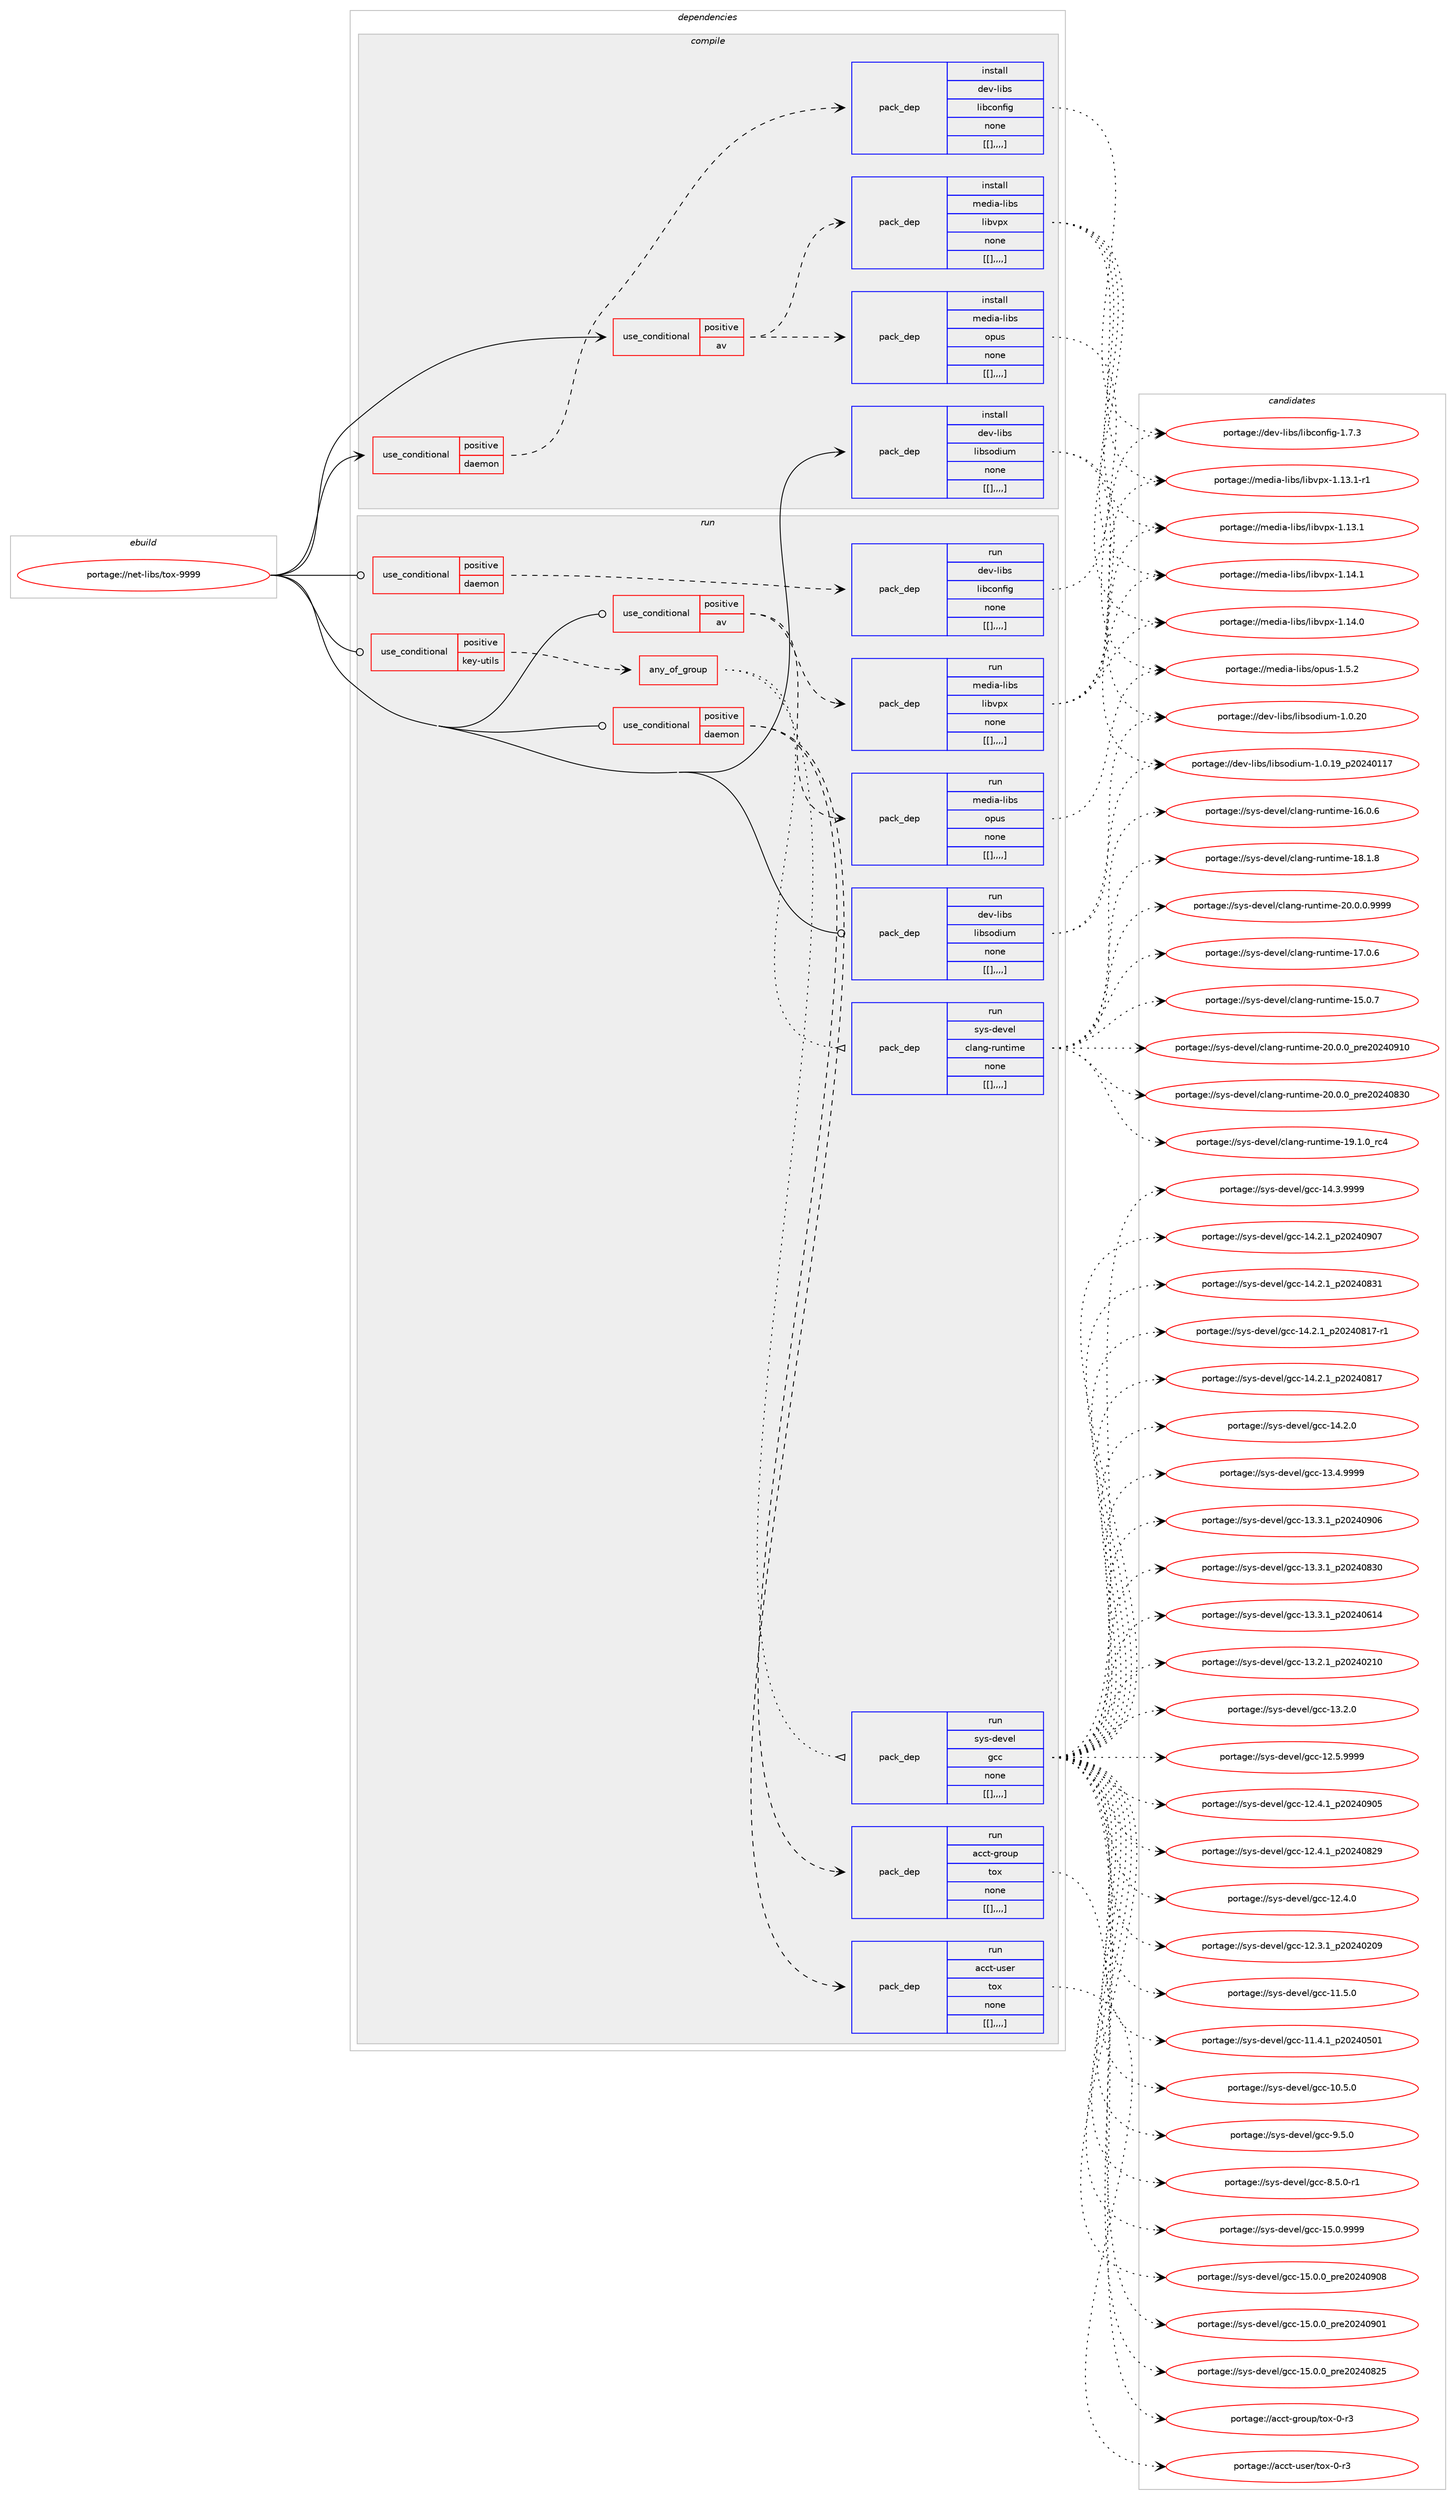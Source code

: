 digraph prolog {

# *************
# Graph options
# *************

newrank=true;
concentrate=true;
compound=true;
graph [rankdir=LR,fontname=Helvetica,fontsize=10,ranksep=1.5];#, ranksep=2.5, nodesep=0.2];
edge  [arrowhead=vee];
node  [fontname=Helvetica,fontsize=10];

# **********
# The ebuild
# **********

subgraph cluster_leftcol {
color=gray;
label=<<i>ebuild</i>>;
id [label="portage://net-libs/tox-9999", color=red, width=4, href="../net-libs/tox-9999.svg"];
}

# ****************
# The dependencies
# ****************

subgraph cluster_midcol {
color=gray;
label=<<i>dependencies</i>>;
subgraph cluster_compile {
fillcolor="#eeeeee";
style=filled;
label=<<i>compile</i>>;
subgraph cond99306 {
dependency380607 [label=<<TABLE BORDER="0" CELLBORDER="1" CELLSPACING="0" CELLPADDING="4"><TR><TD ROWSPAN="3" CELLPADDING="10">use_conditional</TD></TR><TR><TD>positive</TD></TR><TR><TD>av</TD></TR></TABLE>>, shape=none, color=red];
subgraph pack278479 {
dependency380608 [label=<<TABLE BORDER="0" CELLBORDER="1" CELLSPACING="0" CELLPADDING="4" WIDTH="220"><TR><TD ROWSPAN="6" CELLPADDING="30">pack_dep</TD></TR><TR><TD WIDTH="110">install</TD></TR><TR><TD>media-libs</TD></TR><TR><TD>libvpx</TD></TR><TR><TD>none</TD></TR><TR><TD>[[],,,,]</TD></TR></TABLE>>, shape=none, color=blue];
}
dependency380607:e -> dependency380608:w [weight=20,style="dashed",arrowhead="vee"];
subgraph pack278480 {
dependency380609 [label=<<TABLE BORDER="0" CELLBORDER="1" CELLSPACING="0" CELLPADDING="4" WIDTH="220"><TR><TD ROWSPAN="6" CELLPADDING="30">pack_dep</TD></TR><TR><TD WIDTH="110">install</TD></TR><TR><TD>media-libs</TD></TR><TR><TD>opus</TD></TR><TR><TD>none</TD></TR><TR><TD>[[],,,,]</TD></TR></TABLE>>, shape=none, color=blue];
}
dependency380607:e -> dependency380609:w [weight=20,style="dashed",arrowhead="vee"];
}
id:e -> dependency380607:w [weight=20,style="solid",arrowhead="vee"];
subgraph cond99307 {
dependency380610 [label=<<TABLE BORDER="0" CELLBORDER="1" CELLSPACING="0" CELLPADDING="4"><TR><TD ROWSPAN="3" CELLPADDING="10">use_conditional</TD></TR><TR><TD>positive</TD></TR><TR><TD>daemon</TD></TR></TABLE>>, shape=none, color=red];
subgraph pack278481 {
dependency380611 [label=<<TABLE BORDER="0" CELLBORDER="1" CELLSPACING="0" CELLPADDING="4" WIDTH="220"><TR><TD ROWSPAN="6" CELLPADDING="30">pack_dep</TD></TR><TR><TD WIDTH="110">install</TD></TR><TR><TD>dev-libs</TD></TR><TR><TD>libconfig</TD></TR><TR><TD>none</TD></TR><TR><TD>[[],,,,]</TD></TR></TABLE>>, shape=none, color=blue];
}
dependency380610:e -> dependency380611:w [weight=20,style="dashed",arrowhead="vee"];
}
id:e -> dependency380610:w [weight=20,style="solid",arrowhead="vee"];
subgraph pack278482 {
dependency380612 [label=<<TABLE BORDER="0" CELLBORDER="1" CELLSPACING="0" CELLPADDING="4" WIDTH="220"><TR><TD ROWSPAN="6" CELLPADDING="30">pack_dep</TD></TR><TR><TD WIDTH="110">install</TD></TR><TR><TD>dev-libs</TD></TR><TR><TD>libsodium</TD></TR><TR><TD>none</TD></TR><TR><TD>[[],,,,]</TD></TR></TABLE>>, shape=none, color=blue];
}
id:e -> dependency380612:w [weight=20,style="solid",arrowhead="vee"];
}
subgraph cluster_compileandrun {
fillcolor="#eeeeee";
style=filled;
label=<<i>compile and run</i>>;
}
subgraph cluster_run {
fillcolor="#eeeeee";
style=filled;
label=<<i>run</i>>;
subgraph cond99308 {
dependency380613 [label=<<TABLE BORDER="0" CELLBORDER="1" CELLSPACING="0" CELLPADDING="4"><TR><TD ROWSPAN="3" CELLPADDING="10">use_conditional</TD></TR><TR><TD>positive</TD></TR><TR><TD>av</TD></TR></TABLE>>, shape=none, color=red];
subgraph pack278483 {
dependency380614 [label=<<TABLE BORDER="0" CELLBORDER="1" CELLSPACING="0" CELLPADDING="4" WIDTH="220"><TR><TD ROWSPAN="6" CELLPADDING="30">pack_dep</TD></TR><TR><TD WIDTH="110">run</TD></TR><TR><TD>media-libs</TD></TR><TR><TD>libvpx</TD></TR><TR><TD>none</TD></TR><TR><TD>[[],,,,]</TD></TR></TABLE>>, shape=none, color=blue];
}
dependency380613:e -> dependency380614:w [weight=20,style="dashed",arrowhead="vee"];
subgraph pack278484 {
dependency380615 [label=<<TABLE BORDER="0" CELLBORDER="1" CELLSPACING="0" CELLPADDING="4" WIDTH="220"><TR><TD ROWSPAN="6" CELLPADDING="30">pack_dep</TD></TR><TR><TD WIDTH="110">run</TD></TR><TR><TD>media-libs</TD></TR><TR><TD>opus</TD></TR><TR><TD>none</TD></TR><TR><TD>[[],,,,]</TD></TR></TABLE>>, shape=none, color=blue];
}
dependency380613:e -> dependency380615:w [weight=20,style="dashed",arrowhead="vee"];
}
id:e -> dependency380613:w [weight=20,style="solid",arrowhead="odot"];
subgraph cond99309 {
dependency380616 [label=<<TABLE BORDER="0" CELLBORDER="1" CELLSPACING="0" CELLPADDING="4"><TR><TD ROWSPAN="3" CELLPADDING="10">use_conditional</TD></TR><TR><TD>positive</TD></TR><TR><TD>daemon</TD></TR></TABLE>>, shape=none, color=red];
subgraph pack278485 {
dependency380617 [label=<<TABLE BORDER="0" CELLBORDER="1" CELLSPACING="0" CELLPADDING="4" WIDTH="220"><TR><TD ROWSPAN="6" CELLPADDING="30">pack_dep</TD></TR><TR><TD WIDTH="110">run</TD></TR><TR><TD>acct-group</TD></TR><TR><TD>tox</TD></TR><TR><TD>none</TD></TR><TR><TD>[[],,,,]</TD></TR></TABLE>>, shape=none, color=blue];
}
dependency380616:e -> dependency380617:w [weight=20,style="dashed",arrowhead="vee"];
subgraph pack278486 {
dependency380618 [label=<<TABLE BORDER="0" CELLBORDER="1" CELLSPACING="0" CELLPADDING="4" WIDTH="220"><TR><TD ROWSPAN="6" CELLPADDING="30">pack_dep</TD></TR><TR><TD WIDTH="110">run</TD></TR><TR><TD>acct-user</TD></TR><TR><TD>tox</TD></TR><TR><TD>none</TD></TR><TR><TD>[[],,,,]</TD></TR></TABLE>>, shape=none, color=blue];
}
dependency380616:e -> dependency380618:w [weight=20,style="dashed",arrowhead="vee"];
}
id:e -> dependency380616:w [weight=20,style="solid",arrowhead="odot"];
subgraph cond99310 {
dependency380619 [label=<<TABLE BORDER="0" CELLBORDER="1" CELLSPACING="0" CELLPADDING="4"><TR><TD ROWSPAN="3" CELLPADDING="10">use_conditional</TD></TR><TR><TD>positive</TD></TR><TR><TD>daemon</TD></TR></TABLE>>, shape=none, color=red];
subgraph pack278487 {
dependency380620 [label=<<TABLE BORDER="0" CELLBORDER="1" CELLSPACING="0" CELLPADDING="4" WIDTH="220"><TR><TD ROWSPAN="6" CELLPADDING="30">pack_dep</TD></TR><TR><TD WIDTH="110">run</TD></TR><TR><TD>dev-libs</TD></TR><TR><TD>libconfig</TD></TR><TR><TD>none</TD></TR><TR><TD>[[],,,,]</TD></TR></TABLE>>, shape=none, color=blue];
}
dependency380619:e -> dependency380620:w [weight=20,style="dashed",arrowhead="vee"];
}
id:e -> dependency380619:w [weight=20,style="solid",arrowhead="odot"];
subgraph cond99311 {
dependency380621 [label=<<TABLE BORDER="0" CELLBORDER="1" CELLSPACING="0" CELLPADDING="4"><TR><TD ROWSPAN="3" CELLPADDING="10">use_conditional</TD></TR><TR><TD>positive</TD></TR><TR><TD>key-utils</TD></TR></TABLE>>, shape=none, color=red];
subgraph any2637 {
dependency380622 [label=<<TABLE BORDER="0" CELLBORDER="1" CELLSPACING="0" CELLPADDING="4"><TR><TD CELLPADDING="10">any_of_group</TD></TR></TABLE>>, shape=none, color=red];subgraph pack278488 {
dependency380623 [label=<<TABLE BORDER="0" CELLBORDER="1" CELLSPACING="0" CELLPADDING="4" WIDTH="220"><TR><TD ROWSPAN="6" CELLPADDING="30">pack_dep</TD></TR><TR><TD WIDTH="110">run</TD></TR><TR><TD>sys-devel</TD></TR><TR><TD>gcc</TD></TR><TR><TD>none</TD></TR><TR><TD>[[],,,,]</TD></TR></TABLE>>, shape=none, color=blue];
}
dependency380622:e -> dependency380623:w [weight=20,style="dotted",arrowhead="oinv"];
subgraph pack278489 {
dependency380624 [label=<<TABLE BORDER="0" CELLBORDER="1" CELLSPACING="0" CELLPADDING="4" WIDTH="220"><TR><TD ROWSPAN="6" CELLPADDING="30">pack_dep</TD></TR><TR><TD WIDTH="110">run</TD></TR><TR><TD>sys-devel</TD></TR><TR><TD>clang-runtime</TD></TR><TR><TD>none</TD></TR><TR><TD>[[],,,,]</TD></TR></TABLE>>, shape=none, color=blue];
}
dependency380622:e -> dependency380624:w [weight=20,style="dotted",arrowhead="oinv"];
}
dependency380621:e -> dependency380622:w [weight=20,style="dashed",arrowhead="vee"];
}
id:e -> dependency380621:w [weight=20,style="solid",arrowhead="odot"];
subgraph pack278490 {
dependency380625 [label=<<TABLE BORDER="0" CELLBORDER="1" CELLSPACING="0" CELLPADDING="4" WIDTH="220"><TR><TD ROWSPAN="6" CELLPADDING="30">pack_dep</TD></TR><TR><TD WIDTH="110">run</TD></TR><TR><TD>dev-libs</TD></TR><TR><TD>libsodium</TD></TR><TR><TD>none</TD></TR><TR><TD>[[],,,,]</TD></TR></TABLE>>, shape=none, color=blue];
}
id:e -> dependency380625:w [weight=20,style="solid",arrowhead="odot"];
}
}

# **************
# The candidates
# **************

subgraph cluster_choices {
rank=same;
color=gray;
label=<<i>candidates</i>>;

subgraph choice278479 {
color=black;
nodesep=1;
choice109101100105974510810598115471081059811811212045494649524649 [label="portage://media-libs/libvpx-1.14.1", color=red, width=4,href="../media-libs/libvpx-1.14.1.svg"];
choice109101100105974510810598115471081059811811212045494649524648 [label="portage://media-libs/libvpx-1.14.0", color=red, width=4,href="../media-libs/libvpx-1.14.0.svg"];
choice1091011001059745108105981154710810598118112120454946495146494511449 [label="portage://media-libs/libvpx-1.13.1-r1", color=red, width=4,href="../media-libs/libvpx-1.13.1-r1.svg"];
choice109101100105974510810598115471081059811811212045494649514649 [label="portage://media-libs/libvpx-1.13.1", color=red, width=4,href="../media-libs/libvpx-1.13.1.svg"];
dependency380608:e -> choice109101100105974510810598115471081059811811212045494649524649:w [style=dotted,weight="100"];
dependency380608:e -> choice109101100105974510810598115471081059811811212045494649524648:w [style=dotted,weight="100"];
dependency380608:e -> choice1091011001059745108105981154710810598118112120454946495146494511449:w [style=dotted,weight="100"];
dependency380608:e -> choice109101100105974510810598115471081059811811212045494649514649:w [style=dotted,weight="100"];
}
subgraph choice278480 {
color=black;
nodesep=1;
choice10910110010597451081059811547111112117115454946534650 [label="portage://media-libs/opus-1.5.2", color=red, width=4,href="../media-libs/opus-1.5.2.svg"];
dependency380609:e -> choice10910110010597451081059811547111112117115454946534650:w [style=dotted,weight="100"];
}
subgraph choice278481 {
color=black;
nodesep=1;
choice1001011184510810598115471081059899111110102105103454946554651 [label="portage://dev-libs/libconfig-1.7.3", color=red, width=4,href="../dev-libs/libconfig-1.7.3.svg"];
dependency380611:e -> choice1001011184510810598115471081059899111110102105103454946554651:w [style=dotted,weight="100"];
}
subgraph choice278482 {
color=black;
nodesep=1;
choice1001011184510810598115471081059811511110010511710945494648465048 [label="portage://dev-libs/libsodium-1.0.20", color=red, width=4,href="../dev-libs/libsodium-1.0.20.svg"];
choice1001011184510810598115471081059811511110010511710945494648464957951125048505248494955 [label="portage://dev-libs/libsodium-1.0.19_p20240117", color=red, width=4,href="../dev-libs/libsodium-1.0.19_p20240117.svg"];
dependency380612:e -> choice1001011184510810598115471081059811511110010511710945494648465048:w [style=dotted,weight="100"];
dependency380612:e -> choice1001011184510810598115471081059811511110010511710945494648464957951125048505248494955:w [style=dotted,weight="100"];
}
subgraph choice278483 {
color=black;
nodesep=1;
choice109101100105974510810598115471081059811811212045494649524649 [label="portage://media-libs/libvpx-1.14.1", color=red, width=4,href="../media-libs/libvpx-1.14.1.svg"];
choice109101100105974510810598115471081059811811212045494649524648 [label="portage://media-libs/libvpx-1.14.0", color=red, width=4,href="../media-libs/libvpx-1.14.0.svg"];
choice1091011001059745108105981154710810598118112120454946495146494511449 [label="portage://media-libs/libvpx-1.13.1-r1", color=red, width=4,href="../media-libs/libvpx-1.13.1-r1.svg"];
choice109101100105974510810598115471081059811811212045494649514649 [label="portage://media-libs/libvpx-1.13.1", color=red, width=4,href="../media-libs/libvpx-1.13.1.svg"];
dependency380614:e -> choice109101100105974510810598115471081059811811212045494649524649:w [style=dotted,weight="100"];
dependency380614:e -> choice109101100105974510810598115471081059811811212045494649524648:w [style=dotted,weight="100"];
dependency380614:e -> choice1091011001059745108105981154710810598118112120454946495146494511449:w [style=dotted,weight="100"];
dependency380614:e -> choice109101100105974510810598115471081059811811212045494649514649:w [style=dotted,weight="100"];
}
subgraph choice278484 {
color=black;
nodesep=1;
choice10910110010597451081059811547111112117115454946534650 [label="portage://media-libs/opus-1.5.2", color=red, width=4,href="../media-libs/opus-1.5.2.svg"];
dependency380615:e -> choice10910110010597451081059811547111112117115454946534650:w [style=dotted,weight="100"];
}
subgraph choice278485 {
color=black;
nodesep=1;
choice979999116451031141111171124711611112045484511451 [label="portage://acct-group/tox-0-r3", color=red, width=4,href="../acct-group/tox-0-r3.svg"];
dependency380617:e -> choice979999116451031141111171124711611112045484511451:w [style=dotted,weight="100"];
}
subgraph choice278486 {
color=black;
nodesep=1;
choice979999116451171151011144711611112045484511451 [label="portage://acct-user/tox-0-r3", color=red, width=4,href="../acct-user/tox-0-r3.svg"];
dependency380618:e -> choice979999116451171151011144711611112045484511451:w [style=dotted,weight="100"];
}
subgraph choice278487 {
color=black;
nodesep=1;
choice1001011184510810598115471081059899111110102105103454946554651 [label="portage://dev-libs/libconfig-1.7.3", color=red, width=4,href="../dev-libs/libconfig-1.7.3.svg"];
dependency380620:e -> choice1001011184510810598115471081059899111110102105103454946554651:w [style=dotted,weight="100"];
}
subgraph choice278488 {
color=black;
nodesep=1;
choice1151211154510010111810110847103999945495346484657575757 [label="portage://sys-devel/gcc-15.0.9999", color=red, width=4,href="../sys-devel/gcc-15.0.9999.svg"];
choice1151211154510010111810110847103999945495346484648951121141015048505248574856 [label="portage://sys-devel/gcc-15.0.0_pre20240908", color=red, width=4,href="../sys-devel/gcc-15.0.0_pre20240908.svg"];
choice1151211154510010111810110847103999945495346484648951121141015048505248574849 [label="portage://sys-devel/gcc-15.0.0_pre20240901", color=red, width=4,href="../sys-devel/gcc-15.0.0_pre20240901.svg"];
choice1151211154510010111810110847103999945495346484648951121141015048505248565053 [label="portage://sys-devel/gcc-15.0.0_pre20240825", color=red, width=4,href="../sys-devel/gcc-15.0.0_pre20240825.svg"];
choice1151211154510010111810110847103999945495246514657575757 [label="portage://sys-devel/gcc-14.3.9999", color=red, width=4,href="../sys-devel/gcc-14.3.9999.svg"];
choice1151211154510010111810110847103999945495246504649951125048505248574855 [label="portage://sys-devel/gcc-14.2.1_p20240907", color=red, width=4,href="../sys-devel/gcc-14.2.1_p20240907.svg"];
choice1151211154510010111810110847103999945495246504649951125048505248565149 [label="portage://sys-devel/gcc-14.2.1_p20240831", color=red, width=4,href="../sys-devel/gcc-14.2.1_p20240831.svg"];
choice11512111545100101118101108471039999454952465046499511250485052485649554511449 [label="portage://sys-devel/gcc-14.2.1_p20240817-r1", color=red, width=4,href="../sys-devel/gcc-14.2.1_p20240817-r1.svg"];
choice1151211154510010111810110847103999945495246504649951125048505248564955 [label="portage://sys-devel/gcc-14.2.1_p20240817", color=red, width=4,href="../sys-devel/gcc-14.2.1_p20240817.svg"];
choice1151211154510010111810110847103999945495246504648 [label="portage://sys-devel/gcc-14.2.0", color=red, width=4,href="../sys-devel/gcc-14.2.0.svg"];
choice1151211154510010111810110847103999945495146524657575757 [label="portage://sys-devel/gcc-13.4.9999", color=red, width=4,href="../sys-devel/gcc-13.4.9999.svg"];
choice1151211154510010111810110847103999945495146514649951125048505248574854 [label="portage://sys-devel/gcc-13.3.1_p20240906", color=red, width=4,href="../sys-devel/gcc-13.3.1_p20240906.svg"];
choice1151211154510010111810110847103999945495146514649951125048505248565148 [label="portage://sys-devel/gcc-13.3.1_p20240830", color=red, width=4,href="../sys-devel/gcc-13.3.1_p20240830.svg"];
choice1151211154510010111810110847103999945495146514649951125048505248544952 [label="portage://sys-devel/gcc-13.3.1_p20240614", color=red, width=4,href="../sys-devel/gcc-13.3.1_p20240614.svg"];
choice1151211154510010111810110847103999945495146504649951125048505248504948 [label="portage://sys-devel/gcc-13.2.1_p20240210", color=red, width=4,href="../sys-devel/gcc-13.2.1_p20240210.svg"];
choice1151211154510010111810110847103999945495146504648 [label="portage://sys-devel/gcc-13.2.0", color=red, width=4,href="../sys-devel/gcc-13.2.0.svg"];
choice1151211154510010111810110847103999945495046534657575757 [label="portage://sys-devel/gcc-12.5.9999", color=red, width=4,href="../sys-devel/gcc-12.5.9999.svg"];
choice1151211154510010111810110847103999945495046524649951125048505248574853 [label="portage://sys-devel/gcc-12.4.1_p20240905", color=red, width=4,href="../sys-devel/gcc-12.4.1_p20240905.svg"];
choice1151211154510010111810110847103999945495046524649951125048505248565057 [label="portage://sys-devel/gcc-12.4.1_p20240829", color=red, width=4,href="../sys-devel/gcc-12.4.1_p20240829.svg"];
choice1151211154510010111810110847103999945495046524648 [label="portage://sys-devel/gcc-12.4.0", color=red, width=4,href="../sys-devel/gcc-12.4.0.svg"];
choice1151211154510010111810110847103999945495046514649951125048505248504857 [label="portage://sys-devel/gcc-12.3.1_p20240209", color=red, width=4,href="../sys-devel/gcc-12.3.1_p20240209.svg"];
choice1151211154510010111810110847103999945494946534648 [label="portage://sys-devel/gcc-11.5.0", color=red, width=4,href="../sys-devel/gcc-11.5.0.svg"];
choice1151211154510010111810110847103999945494946524649951125048505248534849 [label="portage://sys-devel/gcc-11.4.1_p20240501", color=red, width=4,href="../sys-devel/gcc-11.4.1_p20240501.svg"];
choice1151211154510010111810110847103999945494846534648 [label="portage://sys-devel/gcc-10.5.0", color=red, width=4,href="../sys-devel/gcc-10.5.0.svg"];
choice11512111545100101118101108471039999455746534648 [label="portage://sys-devel/gcc-9.5.0", color=red, width=4,href="../sys-devel/gcc-9.5.0.svg"];
choice115121115451001011181011084710399994556465346484511449 [label="portage://sys-devel/gcc-8.5.0-r1", color=red, width=4,href="../sys-devel/gcc-8.5.0-r1.svg"];
dependency380623:e -> choice1151211154510010111810110847103999945495346484657575757:w [style=dotted,weight="100"];
dependency380623:e -> choice1151211154510010111810110847103999945495346484648951121141015048505248574856:w [style=dotted,weight="100"];
dependency380623:e -> choice1151211154510010111810110847103999945495346484648951121141015048505248574849:w [style=dotted,weight="100"];
dependency380623:e -> choice1151211154510010111810110847103999945495346484648951121141015048505248565053:w [style=dotted,weight="100"];
dependency380623:e -> choice1151211154510010111810110847103999945495246514657575757:w [style=dotted,weight="100"];
dependency380623:e -> choice1151211154510010111810110847103999945495246504649951125048505248574855:w [style=dotted,weight="100"];
dependency380623:e -> choice1151211154510010111810110847103999945495246504649951125048505248565149:w [style=dotted,weight="100"];
dependency380623:e -> choice11512111545100101118101108471039999454952465046499511250485052485649554511449:w [style=dotted,weight="100"];
dependency380623:e -> choice1151211154510010111810110847103999945495246504649951125048505248564955:w [style=dotted,weight="100"];
dependency380623:e -> choice1151211154510010111810110847103999945495246504648:w [style=dotted,weight="100"];
dependency380623:e -> choice1151211154510010111810110847103999945495146524657575757:w [style=dotted,weight="100"];
dependency380623:e -> choice1151211154510010111810110847103999945495146514649951125048505248574854:w [style=dotted,weight="100"];
dependency380623:e -> choice1151211154510010111810110847103999945495146514649951125048505248565148:w [style=dotted,weight="100"];
dependency380623:e -> choice1151211154510010111810110847103999945495146514649951125048505248544952:w [style=dotted,weight="100"];
dependency380623:e -> choice1151211154510010111810110847103999945495146504649951125048505248504948:w [style=dotted,weight="100"];
dependency380623:e -> choice1151211154510010111810110847103999945495146504648:w [style=dotted,weight="100"];
dependency380623:e -> choice1151211154510010111810110847103999945495046534657575757:w [style=dotted,weight="100"];
dependency380623:e -> choice1151211154510010111810110847103999945495046524649951125048505248574853:w [style=dotted,weight="100"];
dependency380623:e -> choice1151211154510010111810110847103999945495046524649951125048505248565057:w [style=dotted,weight="100"];
dependency380623:e -> choice1151211154510010111810110847103999945495046524648:w [style=dotted,weight="100"];
dependency380623:e -> choice1151211154510010111810110847103999945495046514649951125048505248504857:w [style=dotted,weight="100"];
dependency380623:e -> choice1151211154510010111810110847103999945494946534648:w [style=dotted,weight="100"];
dependency380623:e -> choice1151211154510010111810110847103999945494946524649951125048505248534849:w [style=dotted,weight="100"];
dependency380623:e -> choice1151211154510010111810110847103999945494846534648:w [style=dotted,weight="100"];
dependency380623:e -> choice11512111545100101118101108471039999455746534648:w [style=dotted,weight="100"];
dependency380623:e -> choice115121115451001011181011084710399994556465346484511449:w [style=dotted,weight="100"];
}
subgraph choice278489 {
color=black;
nodesep=1;
choice1151211154510010111810110847991089711010345114117110116105109101455048464846484657575757 [label="portage://sys-devel/clang-runtime-20.0.0.9999", color=red, width=4,href="../sys-devel/clang-runtime-20.0.0.9999.svg"];
choice115121115451001011181011084799108971101034511411711011610510910145504846484648951121141015048505248574948 [label="portage://sys-devel/clang-runtime-20.0.0_pre20240910", color=red, width=4,href="../sys-devel/clang-runtime-20.0.0_pre20240910.svg"];
choice115121115451001011181011084799108971101034511411711011610510910145504846484648951121141015048505248565148 [label="portage://sys-devel/clang-runtime-20.0.0_pre20240830", color=red, width=4,href="../sys-devel/clang-runtime-20.0.0_pre20240830.svg"];
choice115121115451001011181011084799108971101034511411711011610510910145495746494648951149952 [label="portage://sys-devel/clang-runtime-19.1.0_rc4", color=red, width=4,href="../sys-devel/clang-runtime-19.1.0_rc4.svg"];
choice115121115451001011181011084799108971101034511411711011610510910145495646494656 [label="portage://sys-devel/clang-runtime-18.1.8", color=red, width=4,href="../sys-devel/clang-runtime-18.1.8.svg"];
choice115121115451001011181011084799108971101034511411711011610510910145495546484654 [label="portage://sys-devel/clang-runtime-17.0.6", color=red, width=4,href="../sys-devel/clang-runtime-17.0.6.svg"];
choice115121115451001011181011084799108971101034511411711011610510910145495446484654 [label="portage://sys-devel/clang-runtime-16.0.6", color=red, width=4,href="../sys-devel/clang-runtime-16.0.6.svg"];
choice115121115451001011181011084799108971101034511411711011610510910145495346484655 [label="portage://sys-devel/clang-runtime-15.0.7", color=red, width=4,href="../sys-devel/clang-runtime-15.0.7.svg"];
dependency380624:e -> choice1151211154510010111810110847991089711010345114117110116105109101455048464846484657575757:w [style=dotted,weight="100"];
dependency380624:e -> choice115121115451001011181011084799108971101034511411711011610510910145504846484648951121141015048505248574948:w [style=dotted,weight="100"];
dependency380624:e -> choice115121115451001011181011084799108971101034511411711011610510910145504846484648951121141015048505248565148:w [style=dotted,weight="100"];
dependency380624:e -> choice115121115451001011181011084799108971101034511411711011610510910145495746494648951149952:w [style=dotted,weight="100"];
dependency380624:e -> choice115121115451001011181011084799108971101034511411711011610510910145495646494656:w [style=dotted,weight="100"];
dependency380624:e -> choice115121115451001011181011084799108971101034511411711011610510910145495546484654:w [style=dotted,weight="100"];
dependency380624:e -> choice115121115451001011181011084799108971101034511411711011610510910145495446484654:w [style=dotted,weight="100"];
dependency380624:e -> choice115121115451001011181011084799108971101034511411711011610510910145495346484655:w [style=dotted,weight="100"];
}
subgraph choice278490 {
color=black;
nodesep=1;
choice1001011184510810598115471081059811511110010511710945494648465048 [label="portage://dev-libs/libsodium-1.0.20", color=red, width=4,href="../dev-libs/libsodium-1.0.20.svg"];
choice1001011184510810598115471081059811511110010511710945494648464957951125048505248494955 [label="portage://dev-libs/libsodium-1.0.19_p20240117", color=red, width=4,href="../dev-libs/libsodium-1.0.19_p20240117.svg"];
dependency380625:e -> choice1001011184510810598115471081059811511110010511710945494648465048:w [style=dotted,weight="100"];
dependency380625:e -> choice1001011184510810598115471081059811511110010511710945494648464957951125048505248494955:w [style=dotted,weight="100"];
}
}

}
